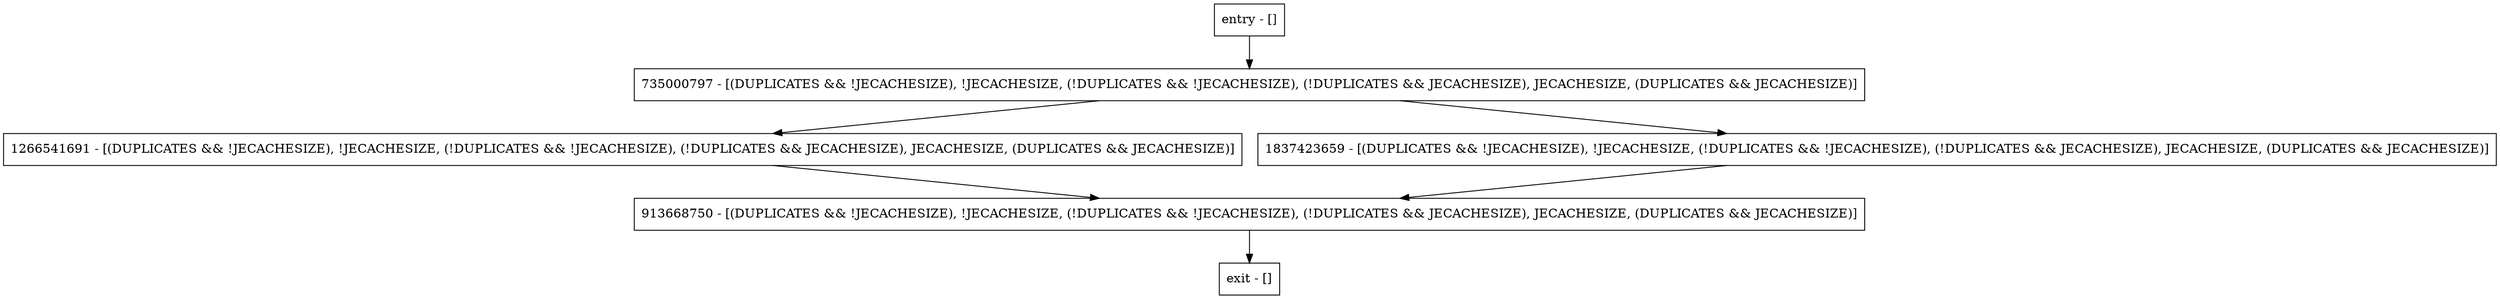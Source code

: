 digraph put {
node [shape=record];
entry [label="entry - []"];
exit [label="exit - []"];
735000797 [label="735000797 - [(DUPLICATES && !JECACHESIZE), !JECACHESIZE, (!DUPLICATES && !JECACHESIZE), (!DUPLICATES && JECACHESIZE), JECACHESIZE, (DUPLICATES && JECACHESIZE)]"];
913668750 [label="913668750 - [(DUPLICATES && !JECACHESIZE), !JECACHESIZE, (!DUPLICATES && !JECACHESIZE), (!DUPLICATES && JECACHESIZE), JECACHESIZE, (DUPLICATES && JECACHESIZE)]"];
1266541691 [label="1266541691 - [(DUPLICATES && !JECACHESIZE), !JECACHESIZE, (!DUPLICATES && !JECACHESIZE), (!DUPLICATES && JECACHESIZE), JECACHESIZE, (DUPLICATES && JECACHESIZE)]"];
1837423659 [label="1837423659 - [(DUPLICATES && !JECACHESIZE), !JECACHESIZE, (!DUPLICATES && !JECACHESIZE), (!DUPLICATES && JECACHESIZE), JECACHESIZE, (DUPLICATES && JECACHESIZE)]"];
entry;
exit;
entry -> 735000797;
735000797 -> 1266541691;
735000797 -> 1837423659;
913668750 -> exit;
1266541691 -> 913668750;
1837423659 -> 913668750;
}
